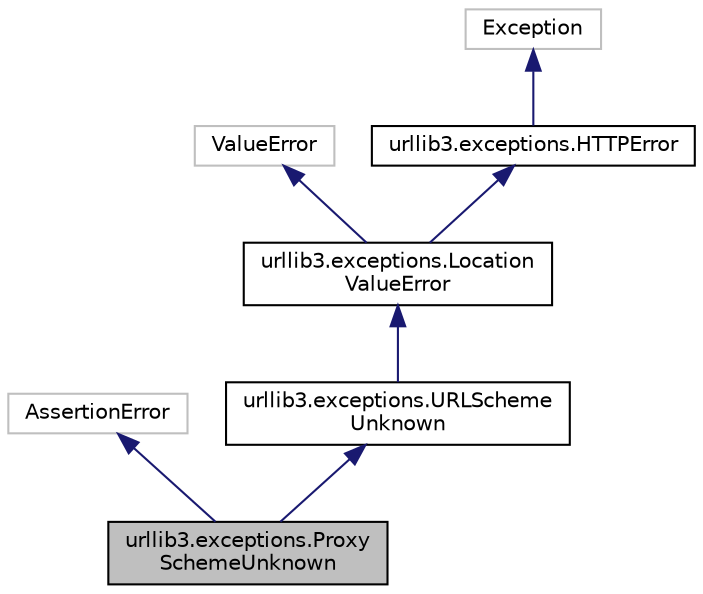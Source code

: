 digraph "urllib3.exceptions.ProxySchemeUnknown"
{
 // LATEX_PDF_SIZE
  edge [fontname="Helvetica",fontsize="10",labelfontname="Helvetica",labelfontsize="10"];
  node [fontname="Helvetica",fontsize="10",shape=record];
  Node1 [label="urllib3.exceptions.Proxy\lSchemeUnknown",height=0.2,width=0.4,color="black", fillcolor="grey75", style="filled", fontcolor="black",tooltip=" "];
  Node2 -> Node1 [dir="back",color="midnightblue",fontsize="10",style="solid"];
  Node2 [label="AssertionError",height=0.2,width=0.4,color="grey75", fillcolor="white", style="filled",tooltip=" "];
  Node3 -> Node1 [dir="back",color="midnightblue",fontsize="10",style="solid"];
  Node3 [label="urllib3.exceptions.URLScheme\lUnknown",height=0.2,width=0.4,color="black", fillcolor="white", style="filled",URL="$classurllib3_1_1exceptions_1_1URLSchemeUnknown.html",tooltip=" "];
  Node4 -> Node3 [dir="back",color="midnightblue",fontsize="10",style="solid"];
  Node4 [label="urllib3.exceptions.Location\lValueError",height=0.2,width=0.4,color="black", fillcolor="white", style="filled",URL="$classurllib3_1_1exceptions_1_1LocationValueError.html",tooltip=" "];
  Node5 -> Node4 [dir="back",color="midnightblue",fontsize="10",style="solid"];
  Node5 [label="ValueError",height=0.2,width=0.4,color="grey75", fillcolor="white", style="filled",tooltip=" "];
  Node6 -> Node4 [dir="back",color="midnightblue",fontsize="10",style="solid"];
  Node6 [label="urllib3.exceptions.HTTPError",height=0.2,width=0.4,color="black", fillcolor="white", style="filled",URL="$classurllib3_1_1exceptions_1_1HTTPError.html",tooltip=" "];
  Node7 -> Node6 [dir="back",color="midnightblue",fontsize="10",style="solid"];
  Node7 [label="Exception",height=0.2,width=0.4,color="grey75", fillcolor="white", style="filled",tooltip=" "];
}
